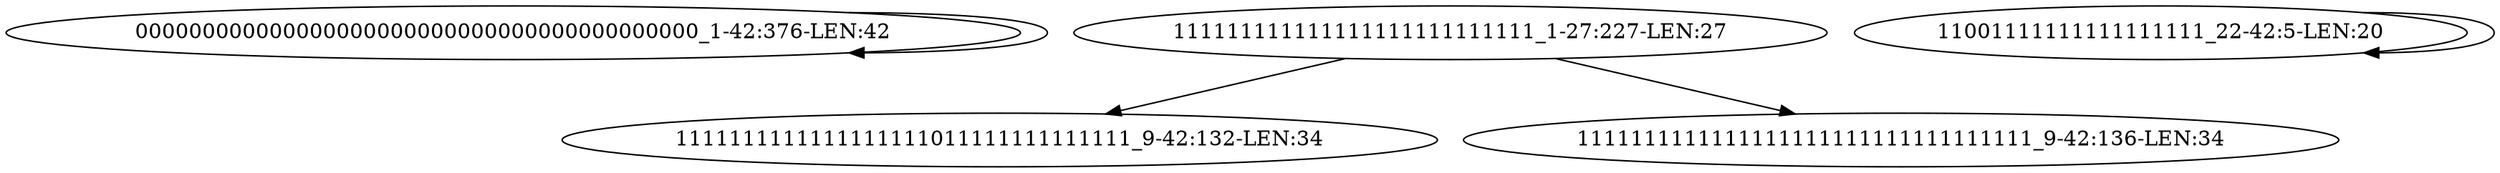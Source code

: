 digraph G {
    "000000000000000000000000000000000000000000_1-42:376-LEN:42" -> "000000000000000000000000000000000000000000_1-42:376-LEN:42";
    "111111111111111111111111111_1-27:227-LEN:27" -> "1111111111111111111011111111111111_9-42:132-LEN:34";
    "111111111111111111111111111_1-27:227-LEN:27" -> "1111111111111111111111111111111111_9-42:136-LEN:34";
    "11001111111111111111_22-42:5-LEN:20" -> "11001111111111111111_22-42:5-LEN:20";
}

